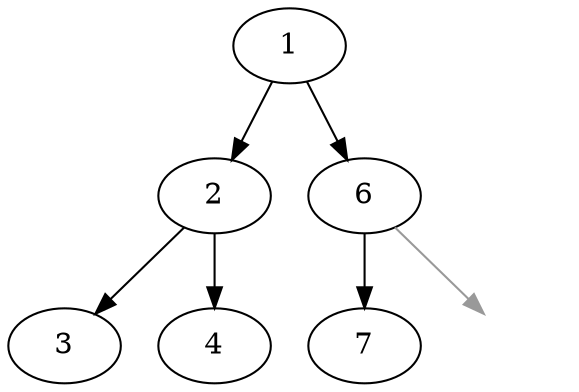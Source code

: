 digraph h {
aabbb[label="1"]
aabbc[label="2"]
aabca[label="3"]
aabcb[label="4"]
aabbd[label="6"]
aabdc[label="7"]
aabdd[label=" ",color="#FFFFFF"]
aabbb->aabbc
aabbc->aabca
aabbc->aabcb
aabbb->aabbd
aabbd->aabdc
aabbd->aabdd[color="#999999"]
}
